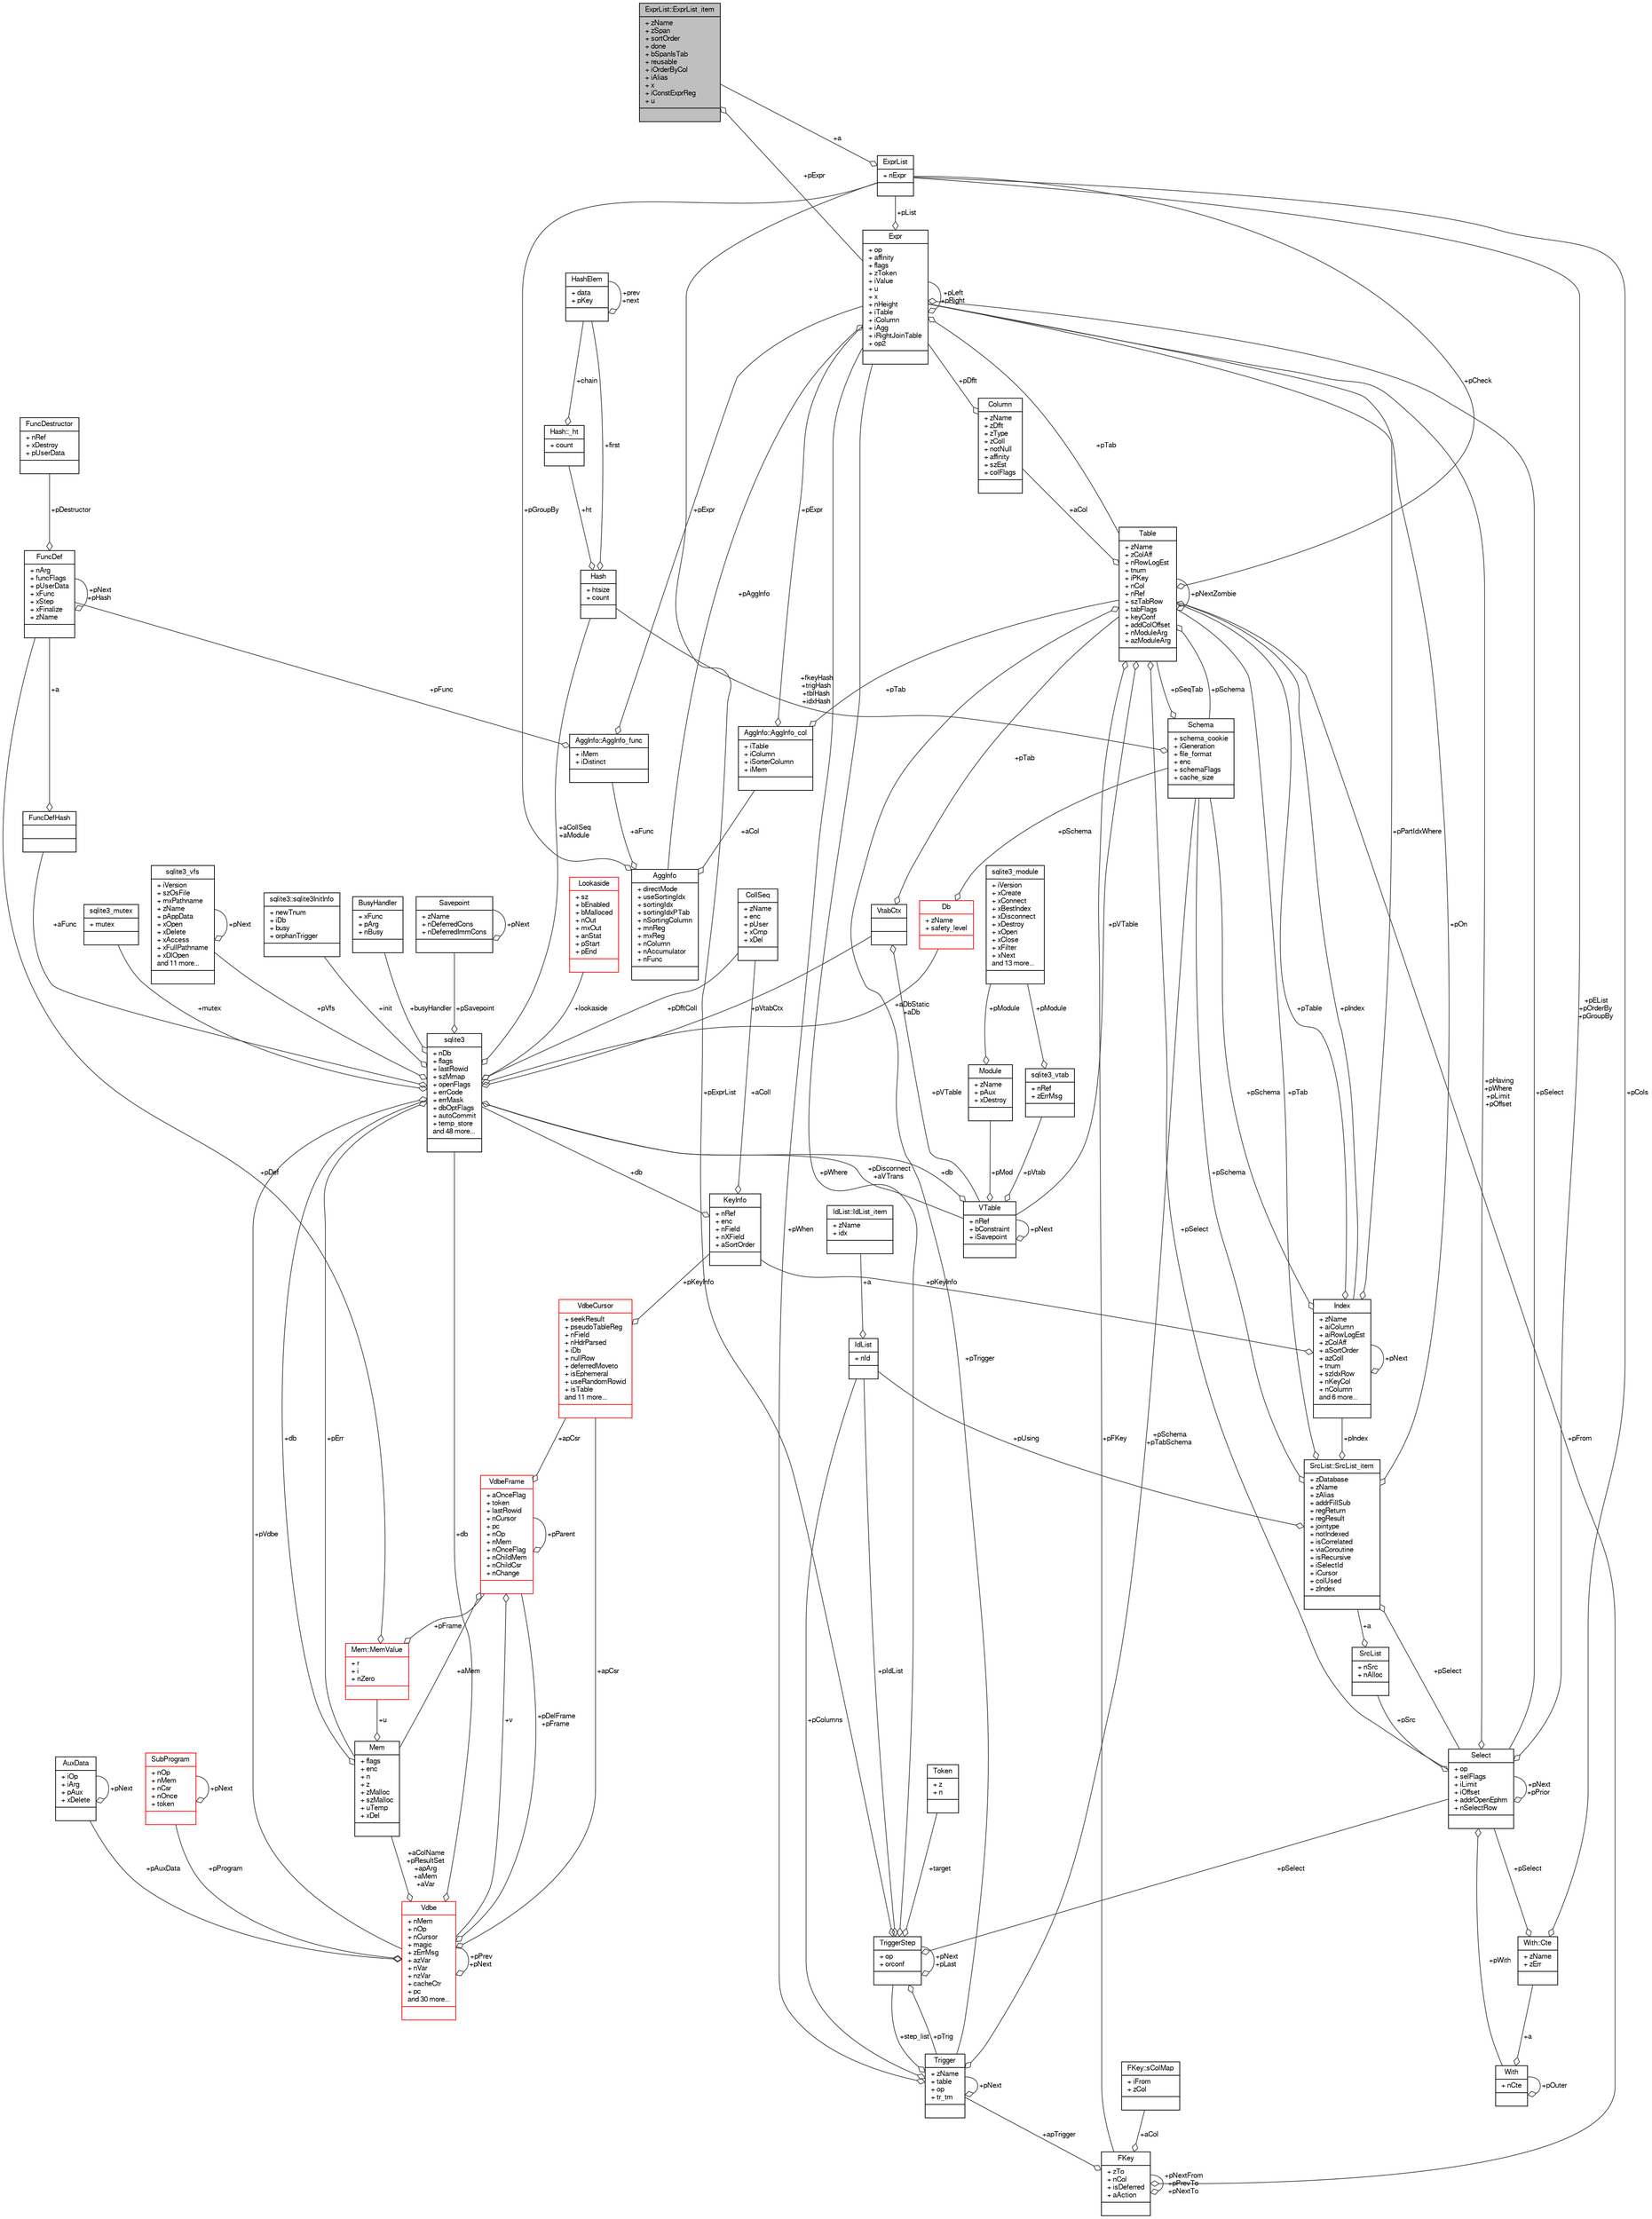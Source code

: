 digraph "ExprList::ExprList_item"
{
  edge [fontname="FreeSans",fontsize="10",labelfontname="FreeSans",labelfontsize="10"];
  node [fontname="FreeSans",fontsize="10",shape=record];
  Node1 [label="{ExprList::ExprList_item\n|+ zName\l+ zSpan\l+ sortOrder\l+ done\l+ bSpanIsTab\l+ reusable\l+ iOrderByCol\l+ iAlias\l+ x\l+ iConstExprReg\l+ u\l|}",height=0.2,width=0.4,color="black", fillcolor="grey75", style="filled", fontcolor="black"];
  Node2 -> Node1 [color="grey25",fontsize="10",style="solid",label=" +pExpr" ,arrowhead="odiamond",fontname="FreeSans"];
  Node2 [label="{Expr\n|+ op\l+ affinity\l+ flags\l+ zToken\l+ iValue\l+ u\l+ x\l+ nHeight\l+ iTable\l+ iColumn\l+ iAgg\l+ iRightJoinTable\l+ op2\l|}",height=0.2,width=0.4,color="black", fillcolor="white", style="filled",URL="$structExpr.html"];
  Node3 -> Node2 [color="grey25",fontsize="10",style="solid",label=" +pAggInfo" ,arrowhead="odiamond",fontname="FreeSans"];
  Node3 [label="{AggInfo\n|+ directMode\l+ useSortingIdx\l+ sortingIdx\l+ sortingIdxPTab\l+ nSortingColumn\l+ mnReg\l+ mxReg\l+ nColumn\l+ nAccumulator\l+ nFunc\l|}",height=0.2,width=0.4,color="black", fillcolor="white", style="filled",URL="$structAggInfo.html"];
  Node4 -> Node3 [color="grey25",fontsize="10",style="solid",label=" +aCol" ,arrowhead="odiamond",fontname="FreeSans"];
  Node4 [label="{AggInfo::AggInfo_col\n|+ iTable\l+ iColumn\l+ iSorterColumn\l+ iMem\l|}",height=0.2,width=0.4,color="black", fillcolor="white", style="filled",URL="$structAggInfo_1_1AggInfo__col.html"];
  Node2 -> Node4 [color="grey25",fontsize="10",style="solid",label=" +pExpr" ,arrowhead="odiamond",fontname="FreeSans"];
  Node5 -> Node4 [color="grey25",fontsize="10",style="solid",label=" +pTab" ,arrowhead="odiamond",fontname="FreeSans"];
  Node5 [label="{Table\n|+ zName\l+ zColAff\l+ nRowLogEst\l+ tnum\l+ iPKey\l+ nCol\l+ nRef\l+ szTabRow\l+ tabFlags\l+ keyConf\l+ addColOffset\l+ nModuleArg\l+ azModuleArg\l|}",height=0.2,width=0.4,color="black", fillcolor="white", style="filled",URL="$structTable.html"];
  Node6 -> Node5 [color="grey25",fontsize="10",style="solid",label=" +pSchema" ,arrowhead="odiamond",fontname="FreeSans"];
  Node6 [label="{Schema\n|+ schema_cookie\l+ iGeneration\l+ file_format\l+ enc\l+ schemaFlags\l+ cache_size\l|}",height=0.2,width=0.4,color="black", fillcolor="white", style="filled",URL="$structSchema.html"];
  Node5 -> Node6 [color="grey25",fontsize="10",style="solid",label=" +pSeqTab" ,arrowhead="odiamond",fontname="FreeSans"];
  Node7 -> Node6 [color="grey25",fontsize="10",style="solid",label=" +fkeyHash\n+trigHash\n+tblHash\n+idxHash" ,arrowhead="odiamond",fontname="FreeSans"];
  Node7 [label="{Hash\n|+ htsize\l+ count\l|}",height=0.2,width=0.4,color="black", fillcolor="white", style="filled",URL="$structHash.html"];
  Node8 -> Node7 [color="grey25",fontsize="10",style="solid",label=" +ht" ,arrowhead="odiamond",fontname="FreeSans"];
  Node8 [label="{Hash::_ht\n|+ count\l|}",height=0.2,width=0.4,color="black", fillcolor="white", style="filled",URL="$structHash_1_1__ht.html"];
  Node9 -> Node8 [color="grey25",fontsize="10",style="solid",label=" +chain" ,arrowhead="odiamond",fontname="FreeSans"];
  Node9 [label="{HashElem\n|+ data\l+ pKey\l|}",height=0.2,width=0.4,color="black", fillcolor="white", style="filled",URL="$structHashElem.html"];
  Node9 -> Node9 [color="grey25",fontsize="10",style="solid",label=" +prev\n+next" ,arrowhead="odiamond",fontname="FreeSans"];
  Node9 -> Node7 [color="grey25",fontsize="10",style="solid",label=" +first" ,arrowhead="odiamond",fontname="FreeSans"];
  Node10 -> Node5 [color="grey25",fontsize="10",style="solid",label=" +aCol" ,arrowhead="odiamond",fontname="FreeSans"];
  Node10 [label="{Column\n|+ zName\l+ zDflt\l+ zType\l+ zColl\l+ notNull\l+ affinity\l+ szEst\l+ colFlags\l|}",height=0.2,width=0.4,color="black", fillcolor="white", style="filled",URL="$structColumn.html"];
  Node2 -> Node10 [color="grey25",fontsize="10",style="solid",label=" +pDflt" ,arrowhead="odiamond",fontname="FreeSans"];
  Node11 -> Node5 [color="grey25",fontsize="10",style="solid",label=" +pFKey" ,arrowhead="odiamond",fontname="FreeSans"];
  Node11 [label="{FKey\n|+ zTo\l+ nCol\l+ isDeferred\l+ aAction\l|}",height=0.2,width=0.4,color="black", fillcolor="white", style="filled",URL="$structFKey.html"];
  Node12 -> Node11 [color="grey25",fontsize="10",style="solid",label=" +aCol" ,arrowhead="odiamond",fontname="FreeSans"];
  Node12 [label="{FKey::sColMap\n|+ iFrom\l+ zCol\l|}",height=0.2,width=0.4,color="black", fillcolor="white", style="filled",URL="$structFKey_1_1sColMap.html"];
  Node11 -> Node11 [color="grey25",fontsize="10",style="solid",label=" +pNextFrom\n+pPrevTo\n+pNextTo" ,arrowhead="odiamond",fontname="FreeSans"];
  Node5 -> Node11 [color="grey25",fontsize="10",style="solid",label=" +pFrom" ,arrowhead="odiamond",fontname="FreeSans"];
  Node13 -> Node11 [color="grey25",fontsize="10",style="solid",label=" +apTrigger" ,arrowhead="odiamond",fontname="FreeSans"];
  Node13 [label="{Trigger\n|+ zName\l+ table\l+ op\l+ tr_tm\l|}",height=0.2,width=0.4,color="black", fillcolor="white", style="filled",URL="$structTrigger.html"];
  Node14 -> Node13 [color="grey25",fontsize="10",style="solid",label=" +step_list" ,arrowhead="odiamond",fontname="FreeSans"];
  Node14 [label="{TriggerStep\n|+ op\l+ orconf\l|}",height=0.2,width=0.4,color="black", fillcolor="white", style="filled",URL="$structTriggerStep.html"];
  Node14 -> Node14 [color="grey25",fontsize="10",style="solid",label=" +pNext\n+pLast" ,arrowhead="odiamond",fontname="FreeSans"];
  Node2 -> Node14 [color="grey25",fontsize="10",style="solid",label=" +pWhere" ,arrowhead="odiamond",fontname="FreeSans"];
  Node15 -> Node14 [color="grey25",fontsize="10",style="solid",label=" +target" ,arrowhead="odiamond",fontname="FreeSans"];
  Node15 [label="{Token\n|+ z\l+ n\l|}",height=0.2,width=0.4,color="black", fillcolor="white", style="filled",URL="$structToken.html"];
  Node16 -> Node14 [color="grey25",fontsize="10",style="solid",label=" +pIdList" ,arrowhead="odiamond",fontname="FreeSans"];
  Node16 [label="{IdList\n|+ nId\l|}",height=0.2,width=0.4,color="black", fillcolor="white", style="filled",URL="$structIdList.html"];
  Node17 -> Node16 [color="grey25",fontsize="10",style="solid",label=" +a" ,arrowhead="odiamond",fontname="FreeSans"];
  Node17 [label="{IdList::IdList_item\n|+ zName\l+ idx\l|}",height=0.2,width=0.4,color="black", fillcolor="white", style="filled",URL="$structIdList_1_1IdList__item.html"];
  Node18 -> Node14 [color="grey25",fontsize="10",style="solid",label=" +pSelect" ,arrowhead="odiamond",fontname="FreeSans"];
  Node18 [label="{Select\n|+ op\l+ selFlags\l+ iLimit\l+ iOffset\l+ addrOpenEphm\l+ nSelectRow\l|}",height=0.2,width=0.4,color="black", fillcolor="white", style="filled",URL="$structSelect.html"];
  Node2 -> Node18 [color="grey25",fontsize="10",style="solid",label=" +pHaving\n+pWhere\n+pLimit\n+pOffset" ,arrowhead="odiamond",fontname="FreeSans"];
  Node19 -> Node18 [color="grey25",fontsize="10",style="solid",label=" +pWith" ,arrowhead="odiamond",fontname="FreeSans"];
  Node19 [label="{With\n|+ nCte\l|}",height=0.2,width=0.4,color="black", fillcolor="white", style="filled",URL="$structWith.html"];
  Node20 -> Node19 [color="grey25",fontsize="10",style="solid",label=" +a" ,arrowhead="odiamond",fontname="FreeSans"];
  Node20 [label="{With::Cte\n|+ zName\l+ zErr\l|}",height=0.2,width=0.4,color="black", fillcolor="white", style="filled",URL="$structWith_1_1Cte.html"];
  Node18 -> Node20 [color="grey25",fontsize="10",style="solid",label=" +pSelect" ,arrowhead="odiamond",fontname="FreeSans"];
  Node21 -> Node20 [color="grey25",fontsize="10",style="solid",label=" +pCols" ,arrowhead="odiamond",fontname="FreeSans"];
  Node21 [label="{ExprList\n|+ nExpr\l|}",height=0.2,width=0.4,color="black", fillcolor="white", style="filled",URL="$structExprList.html"];
  Node1 -> Node21 [color="grey25",fontsize="10",style="solid",label=" +a" ,arrowhead="odiamond",fontname="FreeSans"];
  Node19 -> Node19 [color="grey25",fontsize="10",style="solid",label=" +pOuter" ,arrowhead="odiamond",fontname="FreeSans"];
  Node18 -> Node18 [color="grey25",fontsize="10",style="solid",label=" +pNext\n+pPrior" ,arrowhead="odiamond",fontname="FreeSans"];
  Node22 -> Node18 [color="grey25",fontsize="10",style="solid",label=" +pSrc" ,arrowhead="odiamond",fontname="FreeSans"];
  Node22 [label="{SrcList\n|+ nSrc\l+ nAlloc\l|}",height=0.2,width=0.4,color="black", fillcolor="white", style="filled",URL="$structSrcList.html"];
  Node23 -> Node22 [color="grey25",fontsize="10",style="solid",label=" +a" ,arrowhead="odiamond",fontname="FreeSans"];
  Node23 [label="{SrcList::SrcList_item\n|+ zDatabase\l+ zName\l+ zAlias\l+ addrFillSub\l+ regReturn\l+ regResult\l+ jointype\l+ notIndexed\l+ isCorrelated\l+ viaCoroutine\l+ isRecursive\l+ iSelectId\l+ iCursor\l+ colUsed\l+ zIndex\l|}",height=0.2,width=0.4,color="black", fillcolor="white", style="filled",URL="$structSrcList_1_1SrcList__item.html"];
  Node6 -> Node23 [color="grey25",fontsize="10",style="solid",label=" +pSchema" ,arrowhead="odiamond",fontname="FreeSans"];
  Node2 -> Node23 [color="grey25",fontsize="10",style="solid",label=" +pOn" ,arrowhead="odiamond",fontname="FreeSans"];
  Node16 -> Node23 [color="grey25",fontsize="10",style="solid",label=" +pUsing" ,arrowhead="odiamond",fontname="FreeSans"];
  Node5 -> Node23 [color="grey25",fontsize="10",style="solid",label=" +pTab" ,arrowhead="odiamond",fontname="FreeSans"];
  Node18 -> Node23 [color="grey25",fontsize="10",style="solid",label=" +pSelect" ,arrowhead="odiamond",fontname="FreeSans"];
  Node24 -> Node23 [color="grey25",fontsize="10",style="solid",label=" +pIndex" ,arrowhead="odiamond",fontname="FreeSans"];
  Node24 [label="{Index\n|+ zName\l+ aiColumn\l+ aiRowLogEst\l+ zColAff\l+ aSortOrder\l+ azColl\l+ tnum\l+ szIdxRow\l+ nKeyCol\l+ nColumn\land 6 more...\l|}",height=0.2,width=0.4,color="black", fillcolor="white", style="filled",URL="$structIndex.html"];
  Node6 -> Node24 [color="grey25",fontsize="10",style="solid",label=" +pSchema" ,arrowhead="odiamond",fontname="FreeSans"];
  Node2 -> Node24 [color="grey25",fontsize="10",style="solid",label=" +pPartIdxWhere" ,arrowhead="odiamond",fontname="FreeSans"];
  Node5 -> Node24 [color="grey25",fontsize="10",style="solid",label=" +pTable" ,arrowhead="odiamond",fontname="FreeSans"];
  Node25 -> Node24 [color="grey25",fontsize="10",style="solid",label=" +pKeyInfo" ,arrowhead="odiamond",fontname="FreeSans"];
  Node25 [label="{KeyInfo\n|+ nRef\l+ enc\l+ nField\l+ nXField\l+ aSortOrder\l|}",height=0.2,width=0.4,color="black", fillcolor="white", style="filled",URL="$structKeyInfo.html"];
  Node26 -> Node25 [color="grey25",fontsize="10",style="solid",label=" +db" ,arrowhead="odiamond",fontname="FreeSans"];
  Node26 [label="{sqlite3\n|+ nDb\l+ flags\l+ lastRowid\l+ szMmap\l+ openFlags\l+ errCode\l+ errMask\l+ dbOptFlags\l+ autoCommit\l+ temp_store\land 48 more...\l|}",height=0.2,width=0.4,color="black", fillcolor="white", style="filled",URL="$structsqlite3.html"];
  Node27 -> Node26 [color="grey25",fontsize="10",style="solid",label=" +pErr" ,arrowhead="odiamond",fontname="FreeSans"];
  Node27 [label="{Mem\n|+ flags\l+ enc\l+ n\l+ z\l+ zMalloc\l+ szMalloc\l+ uTemp\l+ xDel\l|}",height=0.2,width=0.4,color="black", fillcolor="white", style="filled",URL="$structMem.html"];
  Node28 -> Node27 [color="grey25",fontsize="10",style="solid",label=" +u" ,arrowhead="odiamond",fontname="FreeSans"];
  Node28 [label="{Mem::MemValue\n|+ r\l+ i\l+ nZero\l|}",height=0.2,width=0.4,color="red", fillcolor="white", style="filled",URL="$unionMem_1_1MemValue.html"];
  Node29 -> Node28 [color="grey25",fontsize="10",style="solid",label=" +pFrame" ,arrowhead="odiamond",fontname="FreeSans"];
  Node29 [label="{VdbeFrame\n|+ aOnceFlag\l+ token\l+ lastRowid\l+ nCursor\l+ pc\l+ nOp\l+ nMem\l+ nOnceFlag\l+ nChildMem\l+ nChildCsr\l+ nChange\l|}",height=0.2,width=0.4,color="red", fillcolor="white", style="filled",URL="$structVdbeFrame.html"];
  Node27 -> Node29 [color="grey25",fontsize="10",style="solid",label=" +aMem" ,arrowhead="odiamond",fontname="FreeSans"];
  Node30 -> Node29 [color="grey25",fontsize="10",style="solid",label=" +v" ,arrowhead="odiamond",fontname="FreeSans"];
  Node30 [label="{Vdbe\n|+ nMem\l+ nOp\l+ nCursor\l+ magic\l+ zErrMsg\l+ azVar\l+ nVar\l+ nzVar\l+ cacheCtr\l+ pc\land 30 more...\l|}",height=0.2,width=0.4,color="red", fillcolor="white", style="filled",URL="$structVdbe.html"];
  Node30 -> Node30 [color="grey25",fontsize="10",style="solid",label=" +pPrev\n+pNext" ,arrowhead="odiamond",fontname="FreeSans"];
  Node27 -> Node30 [color="grey25",fontsize="10",style="solid",label=" +aColName\n+pResultSet\n+apArg\n+aMem\n+aVar" ,arrowhead="odiamond",fontname="FreeSans"];
  Node26 -> Node30 [color="grey25",fontsize="10",style="solid",label=" +db" ,arrowhead="odiamond",fontname="FreeSans"];
  Node29 -> Node30 [color="grey25",fontsize="10",style="solid",label=" +pDelFrame\n+pFrame" ,arrowhead="odiamond",fontname="FreeSans"];
  Node31 -> Node30 [color="grey25",fontsize="10",style="solid",label=" +pAuxData" ,arrowhead="odiamond",fontname="FreeSans"];
  Node31 [label="{AuxData\n|+ iOp\l+ iArg\l+ pAux\l+ xDelete\l|}",height=0.2,width=0.4,color="black", fillcolor="white", style="filled",URL="$structAuxData.html"];
  Node31 -> Node31 [color="grey25",fontsize="10",style="solid",label=" +pNext" ,arrowhead="odiamond",fontname="FreeSans"];
  Node32 -> Node30 [color="grey25",fontsize="10",style="solid",label=" +pProgram" ,arrowhead="odiamond",fontname="FreeSans"];
  Node32 [label="{SubProgram\n|+ nOp\l+ nMem\l+ nCsr\l+ nOnce\l+ token\l|}",height=0.2,width=0.4,color="red", fillcolor="white", style="filled",URL="$structSubProgram.html"];
  Node32 -> Node32 [color="grey25",fontsize="10",style="solid",label=" +pNext" ,arrowhead="odiamond",fontname="FreeSans"];
  Node41 -> Node30 [color="grey25",fontsize="10",style="solid",label=" +apCsr" ,arrowhead="odiamond",fontname="FreeSans"];
  Node41 [label="{VdbeCursor\n|+ seekResult\l+ pseudoTableReg\l+ nField\l+ nHdrParsed\l+ iDb\l+ nullRow\l+ deferredMoveto\l+ isEphemeral\l+ useRandomRowid\l+ isTable\land 11 more...\l|}",height=0.2,width=0.4,color="red", fillcolor="white", style="filled",URL="$structVdbeCursor.html"];
  Node25 -> Node41 [color="grey25",fontsize="10",style="solid",label=" +pKeyInfo" ,arrowhead="odiamond",fontname="FreeSans"];
  Node29 -> Node29 [color="grey25",fontsize="10",style="solid",label=" +pParent" ,arrowhead="odiamond",fontname="FreeSans"];
  Node41 -> Node29 [color="grey25",fontsize="10",style="solid",label=" +apCsr" ,arrowhead="odiamond",fontname="FreeSans"];
  Node39 -> Node28 [color="grey25",fontsize="10",style="solid",label=" +pDef" ,arrowhead="odiamond",fontname="FreeSans"];
  Node39 [label="{FuncDef\n|+ nArg\l+ funcFlags\l+ pUserData\l+ xFunc\l+ xStep\l+ xFinalize\l+ zName\l|}",height=0.2,width=0.4,color="black", fillcolor="white", style="filled",URL="$structFuncDef.html"];
  Node40 -> Node39 [color="grey25",fontsize="10",style="solid",label=" +pDestructor" ,arrowhead="odiamond",fontname="FreeSans"];
  Node40 [label="{FuncDestructor\n|+ nRef\l+ xDestroy\l+ pUserData\l|}",height=0.2,width=0.4,color="black", fillcolor="white", style="filled",URL="$structFuncDestructor.html"];
  Node39 -> Node39 [color="grey25",fontsize="10",style="solid",label=" +pNext\n+pHash" ,arrowhead="odiamond",fontname="FreeSans"];
  Node26 -> Node27 [color="grey25",fontsize="10",style="solid",label=" +db" ,arrowhead="odiamond",fontname="FreeSans"];
  Node30 -> Node26 [color="grey25",fontsize="10",style="solid",label=" +pVdbe" ,arrowhead="odiamond",fontname="FreeSans"];
  Node80 -> Node26 [color="grey25",fontsize="10",style="solid",label=" +pSavepoint" ,arrowhead="odiamond",fontname="FreeSans"];
  Node80 [label="{Savepoint\n|+ zName\l+ nDeferredCons\l+ nDeferredImmCons\l|}",height=0.2,width=0.4,color="black", fillcolor="white", style="filled",URL="$structSavepoint.html"];
  Node80 -> Node80 [color="grey25",fontsize="10",style="solid",label=" +pNext" ,arrowhead="odiamond",fontname="FreeSans"];
  Node81 -> Node26 [color="grey25",fontsize="10",style="solid",label=" +aFunc" ,arrowhead="odiamond",fontname="FreeSans"];
  Node81 [label="{FuncDefHash\n||}",height=0.2,width=0.4,color="black", fillcolor="white", style="filled",URL="$structFuncDefHash.html"];
  Node39 -> Node81 [color="grey25",fontsize="10",style="solid",label=" +a" ,arrowhead="odiamond",fontname="FreeSans"];
  Node82 -> Node26 [color="grey25",fontsize="10",style="solid",label=" +lookaside" ,arrowhead="odiamond",fontname="FreeSans"];
  Node82 [label="{Lookaside\n|+ sz\l+ bEnabled\l+ bMalloced\l+ nOut\l+ mxOut\l+ anStat\l+ pStart\l+ pEnd\l|}",height=0.2,width=0.4,color="red", fillcolor="white", style="filled",URL="$structLookaside.html"];
  Node46 -> Node26 [color="grey25",fontsize="10",style="solid",label=" +mutex" ,arrowhead="odiamond",fontname="FreeSans"];
  Node46 [label="{sqlite3_mutex\n|+ mutex\l|}",height=0.2,width=0.4,color="black", fillcolor="white", style="filled",URL="$structsqlite3__mutex.html"];
  Node57 -> Node26 [color="grey25",fontsize="10",style="solid",label=" +pVfs" ,arrowhead="odiamond",fontname="FreeSans"];
  Node57 [label="{sqlite3_vfs\n|+ iVersion\l+ szOsFile\l+ mxPathname\l+ zName\l+ pAppData\l+ xOpen\l+ xDelete\l+ xAccess\l+ xFullPathname\l+ xDlOpen\land 11 more...\l|}",height=0.2,width=0.4,color="black", fillcolor="white", style="filled",URL="$structsqlite3__vfs.html"];
  Node57 -> Node57 [color="grey25",fontsize="10",style="solid",label=" +pNext" ,arrowhead="odiamond",fontname="FreeSans"];
  Node84 -> Node26 [color="grey25",fontsize="10",style="solid",label=" +init" ,arrowhead="odiamond",fontname="FreeSans"];
  Node84 [label="{sqlite3::sqlite3InitInfo\n|+ newTnum\l+ iDb\l+ busy\l+ orphanTrigger\l|}",height=0.2,width=0.4,color="black", fillcolor="white", style="filled",URL="$structsqlite3_1_1sqlite3InitInfo.html"];
  Node85 -> Node26 [color="grey25",fontsize="10",style="solid",label=" +busyHandler" ,arrowhead="odiamond",fontname="FreeSans"];
  Node85 [label="{BusyHandler\n|+ xFunc\l+ pArg\l+ nBusy\l|}",height=0.2,width=0.4,color="black", fillcolor="white", style="filled",URL="$structBusyHandler.html"];
  Node86 -> Node26 [color="grey25",fontsize="10",style="solid",label=" +pVtabCtx" ,arrowhead="odiamond",fontname="FreeSans"];
  Node86 [label="{VtabCtx\n||}",height=0.2,width=0.4,color="black", fillcolor="white", style="filled",URL="$structVtabCtx.html"];
  Node35 -> Node86 [color="grey25",fontsize="10",style="solid",label=" +pVTable" ,arrowhead="odiamond",fontname="FreeSans"];
  Node35 [label="{VTable\n|+ nRef\l+ bConstraint\l+ iSavepoint\l|}",height=0.2,width=0.4,color="black", fillcolor="white", style="filled",URL="$structVTable.html"];
  Node26 -> Node35 [color="grey25",fontsize="10",style="solid",label=" +db" ,arrowhead="odiamond",fontname="FreeSans"];
  Node35 -> Node35 [color="grey25",fontsize="10",style="solid",label=" +pNext" ,arrowhead="odiamond",fontname="FreeSans"];
  Node36 -> Node35 [color="grey25",fontsize="10",style="solid",label=" +pMod" ,arrowhead="odiamond",fontname="FreeSans"];
  Node36 [label="{Module\n|+ zName\l+ pAux\l+ xDestroy\l|}",height=0.2,width=0.4,color="black", fillcolor="white", style="filled",URL="$structModule.html"];
  Node37 -> Node36 [color="grey25",fontsize="10",style="solid",label=" +pModule" ,arrowhead="odiamond",fontname="FreeSans"];
  Node37 [label="{sqlite3_module\n|+ iVersion\l+ xCreate\l+ xConnect\l+ xBestIndex\l+ xDisconnect\l+ xDestroy\l+ xOpen\l+ xClose\l+ xFilter\l+ xNext\land 13 more...\l|}",height=0.2,width=0.4,color="black", fillcolor="white", style="filled",URL="$structsqlite3__module.html"];
  Node38 -> Node35 [color="grey25",fontsize="10",style="solid",label=" +pVtab" ,arrowhead="odiamond",fontname="FreeSans"];
  Node38 [label="{sqlite3_vtab\n|+ nRef\l+ zErrMsg\l|}",height=0.2,width=0.4,color="black", fillcolor="white", style="filled",URL="$structsqlite3__vtab.html"];
  Node37 -> Node38 [color="grey25",fontsize="10",style="solid",label=" +pModule" ,arrowhead="odiamond",fontname="FreeSans"];
  Node5 -> Node86 [color="grey25",fontsize="10",style="solid",label=" +pTab" ,arrowhead="odiamond",fontname="FreeSans"];
  Node34 -> Node26 [color="grey25",fontsize="10",style="solid",label=" +pDfltColl" ,arrowhead="odiamond",fontname="FreeSans"];
  Node34 [label="{CollSeq\n|+ zName\l+ enc\l+ pUser\l+ xCmp\l+ xDel\l|}",height=0.2,width=0.4,color="black", fillcolor="white", style="filled",URL="$structCollSeq.html"];
  Node35 -> Node26 [color="grey25",fontsize="10",style="solid",label=" +pDisconnect\n+aVTrans" ,arrowhead="odiamond",fontname="FreeSans"];
  Node87 -> Node26 [color="grey25",fontsize="10",style="solid",label=" +aDbStatic\n+aDb" ,arrowhead="odiamond",fontname="FreeSans"];
  Node87 [label="{Db\n|+ zName\l+ safety_level\l|}",height=0.2,width=0.4,color="red", fillcolor="white", style="filled",URL="$structDb.html"];
  Node6 -> Node87 [color="grey25",fontsize="10",style="solid",label=" +pSchema" ,arrowhead="odiamond",fontname="FreeSans"];
  Node7 -> Node26 [color="grey25",fontsize="10",style="solid",label=" +aCollSeq\n+aModule" ,arrowhead="odiamond",fontname="FreeSans"];
  Node34 -> Node25 [color="grey25",fontsize="10",style="solid",label=" +aColl" ,arrowhead="odiamond",fontname="FreeSans"];
  Node24 -> Node24 [color="grey25",fontsize="10",style="solid",label=" +pNext" ,arrowhead="odiamond",fontname="FreeSans"];
  Node21 -> Node18 [color="grey25",fontsize="10",style="solid",label=" +pEList\n+pOrderBy\n+pGroupBy" ,arrowhead="odiamond",fontname="FreeSans"];
  Node13 -> Node14 [color="grey25",fontsize="10",style="solid",label=" +pTrig" ,arrowhead="odiamond",fontname="FreeSans"];
  Node21 -> Node14 [color="grey25",fontsize="10",style="solid",label=" +pExprList" ,arrowhead="odiamond",fontname="FreeSans"];
  Node6 -> Node13 [color="grey25",fontsize="10",style="solid",label=" +pSchema\n+pTabSchema" ,arrowhead="odiamond",fontname="FreeSans"];
  Node2 -> Node13 [color="grey25",fontsize="10",style="solid",label=" +pWhen" ,arrowhead="odiamond",fontname="FreeSans"];
  Node16 -> Node13 [color="grey25",fontsize="10",style="solid",label=" +pColumns" ,arrowhead="odiamond",fontname="FreeSans"];
  Node13 -> Node13 [color="grey25",fontsize="10",style="solid",label=" +pNext" ,arrowhead="odiamond",fontname="FreeSans"];
  Node35 -> Node5 [color="grey25",fontsize="10",style="solid",label=" +pVTable" ,arrowhead="odiamond",fontname="FreeSans"];
  Node5 -> Node5 [color="grey25",fontsize="10",style="solid",label=" +pNextZombie" ,arrowhead="odiamond",fontname="FreeSans"];
  Node13 -> Node5 [color="grey25",fontsize="10",style="solid",label=" +pTrigger" ,arrowhead="odiamond",fontname="FreeSans"];
  Node18 -> Node5 [color="grey25",fontsize="10",style="solid",label=" +pSelect" ,arrowhead="odiamond",fontname="FreeSans"];
  Node21 -> Node5 [color="grey25",fontsize="10",style="solid",label=" +pCheck" ,arrowhead="odiamond",fontname="FreeSans"];
  Node24 -> Node5 [color="grey25",fontsize="10",style="solid",label=" +pIndex" ,arrowhead="odiamond",fontname="FreeSans"];
  Node88 -> Node3 [color="grey25",fontsize="10",style="solid",label=" +aFunc" ,arrowhead="odiamond",fontname="FreeSans"];
  Node88 [label="{AggInfo::AggInfo_func\n|+ iMem\l+ iDistinct\l|}",height=0.2,width=0.4,color="black", fillcolor="white", style="filled",URL="$structAggInfo_1_1AggInfo__func.html"];
  Node2 -> Node88 [color="grey25",fontsize="10",style="solid",label=" +pExpr" ,arrowhead="odiamond",fontname="FreeSans"];
  Node39 -> Node88 [color="grey25",fontsize="10",style="solid",label=" +pFunc" ,arrowhead="odiamond",fontname="FreeSans"];
  Node21 -> Node3 [color="grey25",fontsize="10",style="solid",label=" +pGroupBy" ,arrowhead="odiamond",fontname="FreeSans"];
  Node2 -> Node2 [color="grey25",fontsize="10",style="solid",label=" +pLeft\n+pRight" ,arrowhead="odiamond",fontname="FreeSans"];
  Node5 -> Node2 [color="grey25",fontsize="10",style="solid",label=" +pTab" ,arrowhead="odiamond",fontname="FreeSans"];
  Node18 -> Node2 [color="grey25",fontsize="10",style="solid",label=" +pSelect" ,arrowhead="odiamond",fontname="FreeSans"];
  Node21 -> Node2 [color="grey25",fontsize="10",style="solid",label=" +pList" ,arrowhead="odiamond",fontname="FreeSans"];
}
